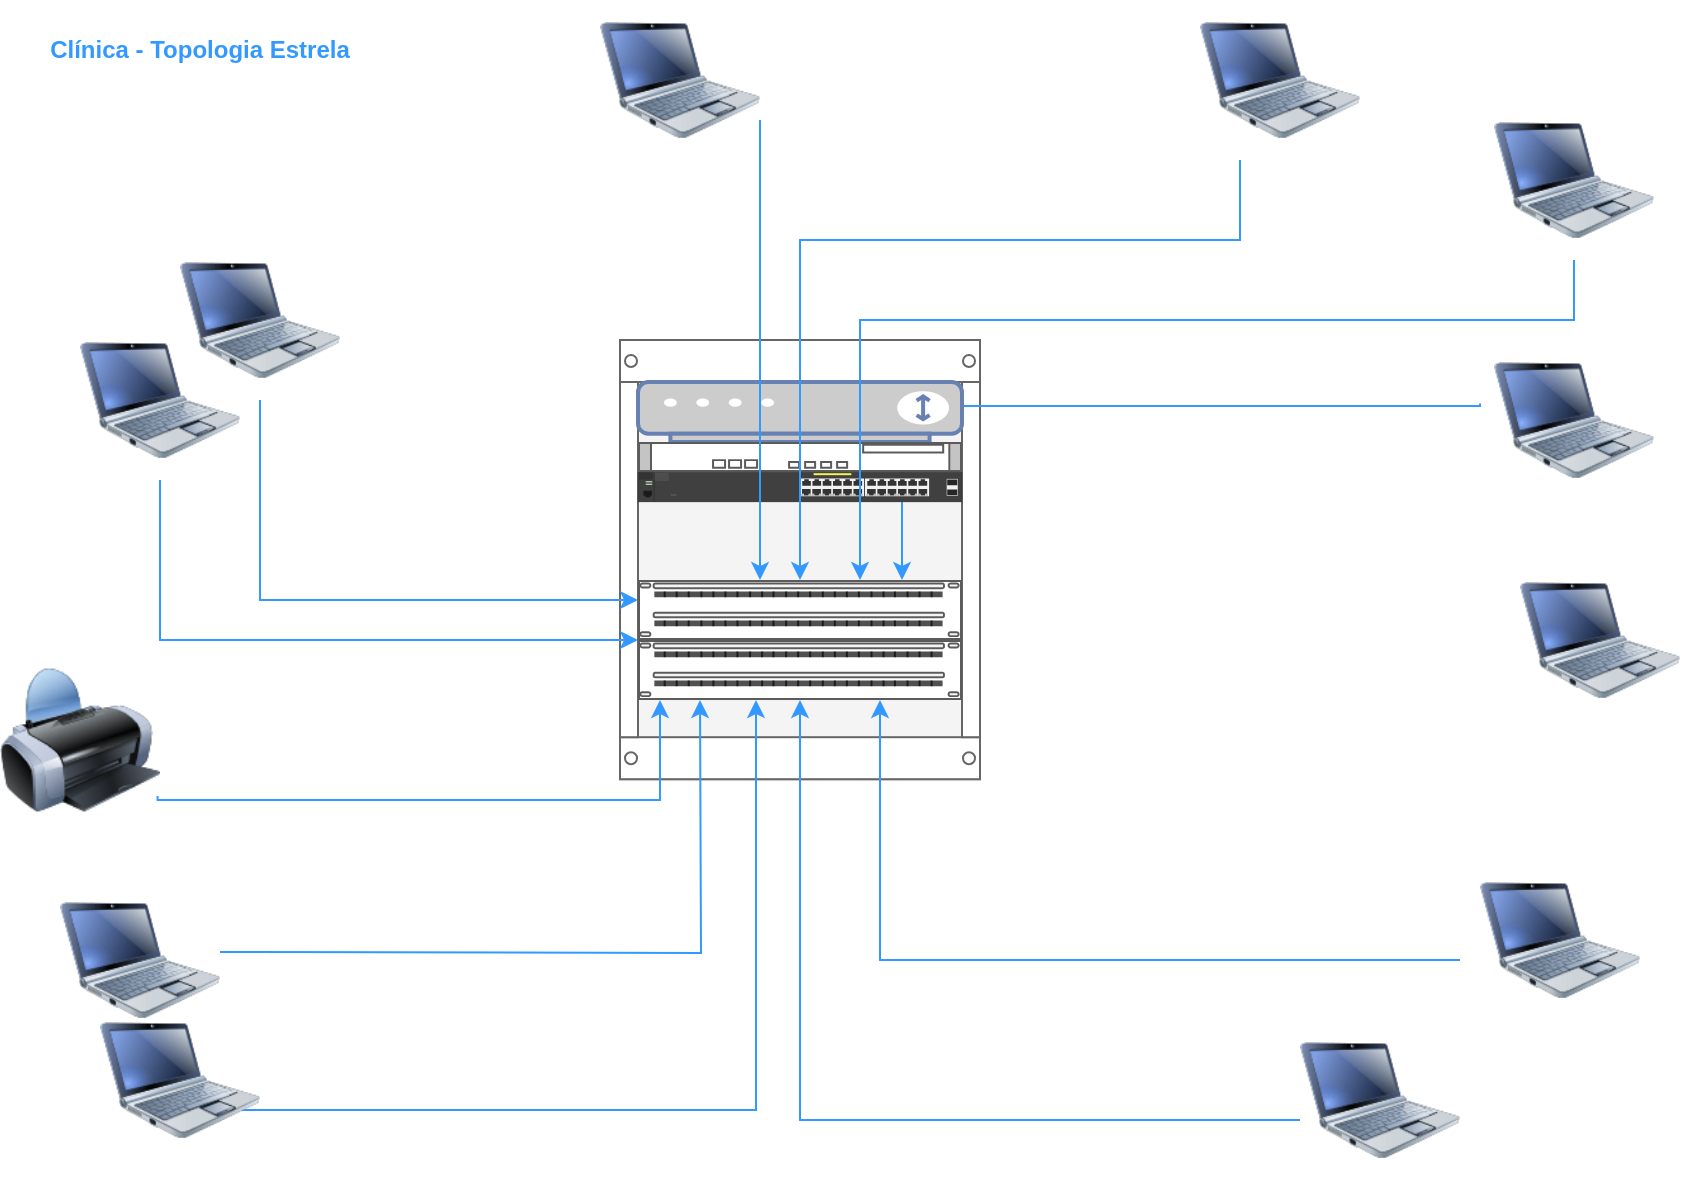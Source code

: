 <mxfile version="24.4.2" type="google">
  <diagram name="Atividade 1" id="VT6tpNMSwBBivp5OsSgb">
    <mxGraphModel dx="1042" dy="569" grid="1" gridSize="10" guides="1" tooltips="1" connect="1" arrows="1" fold="1" page="1" pageScale="1" pageWidth="827" pageHeight="1169" math="0" shadow="0">
      <root>
        <mxCell id="0" />
        <mxCell id="1" parent="0" />
        <mxCell id="nFjdNCl31MVFiGdKLd3Q-1" value="" style="strokeColor=#666666;html=1;verticalLabelPosition=bottom;labelBackgroundColor=#ffffff;verticalAlign=top;outlineConnect=0;shadow=0;dashed=0;shape=mxgraph.rackGeneral.rackCabinet3;fillColor2=#f4f4f4;container=1;collapsible=0;childLayout=rack;allowGaps=1;marginLeft=9;marginRight=9;marginTop=21;marginBottom=22;textColor=#666666;numDisp=off;" parent="1" vertex="1">
          <mxGeometry x="310" y="170" width="180" height="219" as="geometry" />
        </mxCell>
        <mxCell id="nFjdNCl31MVFiGdKLd3Q-38" style="edgeStyle=orthogonalEdgeStyle;rounded=0;orthogonalLoop=1;jettySize=auto;html=1;strokeColor=#3399FF;" parent="nFjdNCl31MVFiGdKLd3Q-1" target="nFjdNCl31MVFiGdKLd3Q-46" edge="1">
          <mxGeometry relative="1" as="geometry">
            <mxPoint x="140.868" y="40.195" as="targetPoint" />
            <mxPoint x="430" y="31.8" as="sourcePoint" />
            <Array as="points">
              <mxPoint x="430" y="33" />
              <mxPoint x="141" y="33" />
            </Array>
          </mxGeometry>
        </mxCell>
        <mxCell id="nFjdNCl31MVFiGdKLd3Q-17" value="" style="fontColor=#0066CC;verticalAlign=top;verticalLabelPosition=bottom;labelPosition=center;align=center;html=1;outlineConnect=0;fillColor=#CCCCCC;strokeColor=#6881B3;gradientColor=none;gradientDirection=north;strokeWidth=2;shape=mxgraph.networks.modem;" parent="nFjdNCl31MVFiGdKLd3Q-1" vertex="1">
          <mxGeometry x="9" y="21" width="162" height="30" as="geometry" />
        </mxCell>
        <mxCell id="nFjdNCl31MVFiGdKLd3Q-16" value="" style="shape=mxgraph.rack.cisco.cisco_asr_1001_router;html=1;labelPosition=right;align=left;spacingLeft=15;dashed=0;shadow=0;fillColor=#ffffff;" parent="nFjdNCl31MVFiGdKLd3Q-1" vertex="1">
          <mxGeometry x="9" y="51" width="162" height="15" as="geometry" />
        </mxCell>
        <mxCell id="nFjdNCl31MVFiGdKLd3Q-14" value="" style="html=1;verticalLabelPosition=bottom;verticalAlign=top;outlineConnect=0;shadow=0;dashed=0;shape=mxgraph.rack.hpe_aruba.switches.j9854a_2530_24g_poeplus_2sfpplus_switch;" parent="nFjdNCl31MVFiGdKLd3Q-1" vertex="1">
          <mxGeometry x="9" y="66" width="162" height="15" as="geometry" />
        </mxCell>
        <mxCell id="nFjdNCl31MVFiGdKLd3Q-35" style="edgeStyle=orthogonalEdgeStyle;rounded=0;orthogonalLoop=1;jettySize=auto;html=1;strokeColor=#3399FF;" parent="nFjdNCl31MVFiGdKLd3Q-1" edge="1">
          <mxGeometry relative="1" as="geometry">
            <mxPoint x="70" y="-110" as="sourcePoint" />
            <mxPoint x="70" y="120" as="targetPoint" />
          </mxGeometry>
        </mxCell>
        <mxCell id="nFjdNCl31MVFiGdKLd3Q-46" value="" style="strokeColor=#666666;html=1;labelPosition=right;align=left;spacingLeft=15;shadow=0;dashed=0;outlineConnect=0;shape=mxgraph.rack.general.cat5e_enhanced_patch_panel_48_ports;" parent="nFjdNCl31MVFiGdKLd3Q-1" vertex="1">
          <mxGeometry x="9" y="120" width="162" height="30" as="geometry" />
        </mxCell>
        <mxCell id="nFjdNCl31MVFiGdKLd3Q-15" value="" style="strokeColor=#666666;html=1;labelPosition=right;align=left;spacingLeft=15;shadow=0;dashed=0;outlineConnect=0;shape=mxgraph.rack.general.cat5e_enhanced_patch_panel_48_ports;" parent="nFjdNCl31MVFiGdKLd3Q-1" vertex="1">
          <mxGeometry x="9" y="150" width="162" height="30" as="geometry" />
        </mxCell>
        <mxCell id="nFjdNCl31MVFiGdKLd3Q-21" style="edgeStyle=orthogonalEdgeStyle;rounded=0;orthogonalLoop=1;jettySize=auto;html=1;strokeColor=#3399FF;" parent="nFjdNCl31MVFiGdKLd3Q-1" edge="1">
          <mxGeometry relative="1" as="geometry">
            <mxPoint x="-200" y="306" as="sourcePoint" />
            <mxPoint x="40" y="180" as="targetPoint" />
          </mxGeometry>
        </mxCell>
        <mxCell id="nFjdNCl31MVFiGdKLd3Q-28" style="edgeStyle=orthogonalEdgeStyle;rounded=0;orthogonalLoop=1;jettySize=auto;html=1;strokeColor=#3399FF;" parent="1" source="nFjdNCl31MVFiGdKLd3Q-2" target="nFjdNCl31MVFiGdKLd3Q-15" edge="1">
          <mxGeometry relative="1" as="geometry">
            <Array as="points">
              <mxPoint x="400" y="560" />
            </Array>
          </mxGeometry>
        </mxCell>
        <mxCell id="nFjdNCl31MVFiGdKLd3Q-2" value="" style="image;html=1;image=img/lib/clip_art/computers/Netbook_128x128.png" parent="1" vertex="1">
          <mxGeometry x="650" y="510" width="80" height="80" as="geometry" />
        </mxCell>
        <mxCell id="nFjdNCl31MVFiGdKLd3Q-4" value="" style="image;html=1;image=img/lib/clip_art/computers/Netbook_128x128.png" parent="1" vertex="1">
          <mxGeometry x="747" y="170" width="80" height="80" as="geometry" />
        </mxCell>
        <mxCell id="nFjdNCl31MVFiGdKLd3Q-22" style="edgeStyle=orthogonalEdgeStyle;rounded=0;orthogonalLoop=1;jettySize=auto;html=1;strokeColor=#3399FF;" parent="1" target="nFjdNCl31MVFiGdKLd3Q-15" edge="1">
          <mxGeometry relative="1" as="geometry">
            <mxPoint x="110" y="555" as="sourcePoint" />
            <mxPoint x="378" y="385" as="targetPoint" />
            <Array as="points">
              <mxPoint x="378" y="555" />
            </Array>
          </mxGeometry>
        </mxCell>
        <mxCell id="nFjdNCl31MVFiGdKLd3Q-5" value="" style="image;html=1;image=img/lib/clip_art/computers/Netbook_128x128.png" parent="1" vertex="1">
          <mxGeometry x="50" y="500" width="80" height="80" as="geometry" />
        </mxCell>
        <mxCell id="nFjdNCl31MVFiGdKLd3Q-43" style="edgeStyle=orthogonalEdgeStyle;rounded=0;orthogonalLoop=1;jettySize=auto;html=1;strokeColor=#3399FF;" parent="1" target="nFjdNCl31MVFiGdKLd3Q-15" edge="1">
          <mxGeometry relative="1" as="geometry">
            <mxPoint x="270" y="250" as="targetPoint" />
            <mxPoint x="80" y="240" as="sourcePoint" />
            <Array as="points">
              <mxPoint x="80" y="320" />
            </Array>
          </mxGeometry>
        </mxCell>
        <mxCell id="nFjdNCl31MVFiGdKLd3Q-45" style="edgeStyle=orthogonalEdgeStyle;rounded=0;orthogonalLoop=1;jettySize=auto;html=1;strokeColor=#3399FF;" parent="1" source="nFjdNCl31MVFiGdKLd3Q-6" target="nFjdNCl31MVFiGdKLd3Q-46" edge="1">
          <mxGeometry relative="1" as="geometry">
            <mxPoint x="300" y="300" as="targetPoint" />
            <Array as="points">
              <mxPoint x="130" y="300" />
            </Array>
          </mxGeometry>
        </mxCell>
        <mxCell id="nFjdNCl31MVFiGdKLd3Q-6" value="" style="image;html=1;image=img/lib/clip_art/computers/Netbook_128x128.png" parent="1" vertex="1">
          <mxGeometry x="90" y="120" width="80" height="80" as="geometry" />
        </mxCell>
        <mxCell id="nFjdNCl31MVFiGdKLd3Q-7" value="" style="image;html=1;image=img/lib/clip_art/computers/Netbook_128x128.png" parent="1" vertex="1">
          <mxGeometry x="40" y="160" width="80" height="80" as="geometry" />
        </mxCell>
        <mxCell id="nFjdNCl31MVFiGdKLd3Q-31" style="edgeStyle=orthogonalEdgeStyle;rounded=0;orthogonalLoop=1;jettySize=auto;html=1;strokeColor=#3399FF;" parent="1" target="nFjdNCl31MVFiGdKLd3Q-15" edge="1">
          <mxGeometry relative="1" as="geometry">
            <mxPoint x="440" y="330" as="targetPoint" />
            <mxPoint x="730" y="480" as="sourcePoint" />
            <Array as="points">
              <mxPoint x="440" y="480" />
            </Array>
          </mxGeometry>
        </mxCell>
        <mxCell id="nFjdNCl31MVFiGdKLd3Q-8" value="" style="image;html=1;image=img/lib/clip_art/computers/Netbook_128x128.png" parent="1" vertex="1">
          <mxGeometry x="740" y="430" width="80" height="80" as="geometry" />
        </mxCell>
        <mxCell id="nFjdNCl31MVFiGdKLd3Q-9" value="" style="image;html=1;image=img/lib/clip_art/computers/Netbook_128x128.png" parent="1" vertex="1">
          <mxGeometry x="30" y="440" width="80" height="80" as="geometry" />
        </mxCell>
        <mxCell id="nFjdNCl31MVFiGdKLd3Q-40" style="edgeStyle=orthogonalEdgeStyle;rounded=0;orthogonalLoop=1;jettySize=auto;html=1;strokeColor=#3399FF;exitX=0.25;exitY=1;exitDx=0;exitDy=0;" parent="1" source="nFjdNCl31MVFiGdKLd3Q-48" edge="1">
          <mxGeometry relative="1" as="geometry">
            <mxPoint x="400" y="290" as="targetPoint" />
            <mxPoint x="620" y="110" as="sourcePoint" />
            <Array as="points">
              <mxPoint x="620" y="120" />
              <mxPoint x="400" y="120" />
            </Array>
          </mxGeometry>
        </mxCell>
        <mxCell id="nFjdNCl31MVFiGdKLd3Q-53" style="edgeStyle=orthogonalEdgeStyle;rounded=0;orthogonalLoop=1;jettySize=auto;html=1;strokeColor=#3399FF;" parent="1" source="nFjdNCl31MVFiGdKLd3Q-11" target="nFjdNCl31MVFiGdKLd3Q-46" edge="1">
          <mxGeometry relative="1" as="geometry">
            <mxPoint x="670" y="230" as="targetPoint" />
            <Array as="points">
              <mxPoint x="787" y="160" />
              <mxPoint x="430" y="160" />
            </Array>
          </mxGeometry>
        </mxCell>
        <mxCell id="nFjdNCl31MVFiGdKLd3Q-11" value="" style="image;html=1;image=img/lib/clip_art/computers/Netbook_128x128.png" parent="1" vertex="1">
          <mxGeometry x="747" y="50" width="80" height="80" as="geometry" />
        </mxCell>
        <mxCell id="nFjdNCl31MVFiGdKLd3Q-12" value="" style="image;html=1;image=img/lib/clip_art/computers/Netbook_128x128.png" parent="1" vertex="1">
          <mxGeometry x="300" width="80" height="80" as="geometry" />
        </mxCell>
        <mxCell id="nFjdNCl31MVFiGdKLd3Q-23" style="edgeStyle=orthogonalEdgeStyle;rounded=0;orthogonalLoop=1;jettySize=auto;html=1;exitX=0.985;exitY=0.85;exitDx=0;exitDy=0;exitPerimeter=0;strokeColor=#3399FF;" parent="1" source="nFjdNCl31MVFiGdKLd3Q-13" target="nFjdNCl31MVFiGdKLd3Q-15" edge="1">
          <mxGeometry relative="1" as="geometry">
            <mxPoint x="300" y="320" as="targetPoint" />
            <mxPoint x="120" y="400" as="sourcePoint" />
            <Array as="points">
              <mxPoint x="79" y="400" />
              <mxPoint x="330" y="400" />
            </Array>
          </mxGeometry>
        </mxCell>
        <mxCell id="nFjdNCl31MVFiGdKLd3Q-13" value="" style="image;html=1;image=img/lib/clip_art/computers/Printer_128x128.png" parent="1" vertex="1">
          <mxGeometry y="330" width="80" height="80" as="geometry" />
        </mxCell>
        <mxCell id="nFjdNCl31MVFiGdKLd3Q-3" value="" style="image;html=1;image=img/lib/clip_art/computers/Netbook_128x128.png" parent="1" vertex="1">
          <mxGeometry x="760" y="280" width="80" height="80" as="geometry" />
        </mxCell>
        <mxCell id="nFjdNCl31MVFiGdKLd3Q-48" value="" style="image;html=1;image=img/lib/clip_art/computers/Netbook_128x128.png" parent="1" vertex="1">
          <mxGeometry x="600" width="80" height="80" as="geometry" />
        </mxCell>
        <mxCell id="nFjdNCl31MVFiGdKLd3Q-56" value="&lt;b&gt;&lt;font color=&quot;#3399ff&quot;&gt;Clínica - Topologia Estrela&lt;/font&gt;&lt;/b&gt;" style="text;strokeColor=none;align=center;fillColor=none;html=1;verticalAlign=middle;whiteSpace=wrap;rounded=0;" parent="1" vertex="1">
          <mxGeometry x="10" y="10" width="180" height="30" as="geometry" />
        </mxCell>
      </root>
    </mxGraphModel>
  </diagram>
</mxfile>
